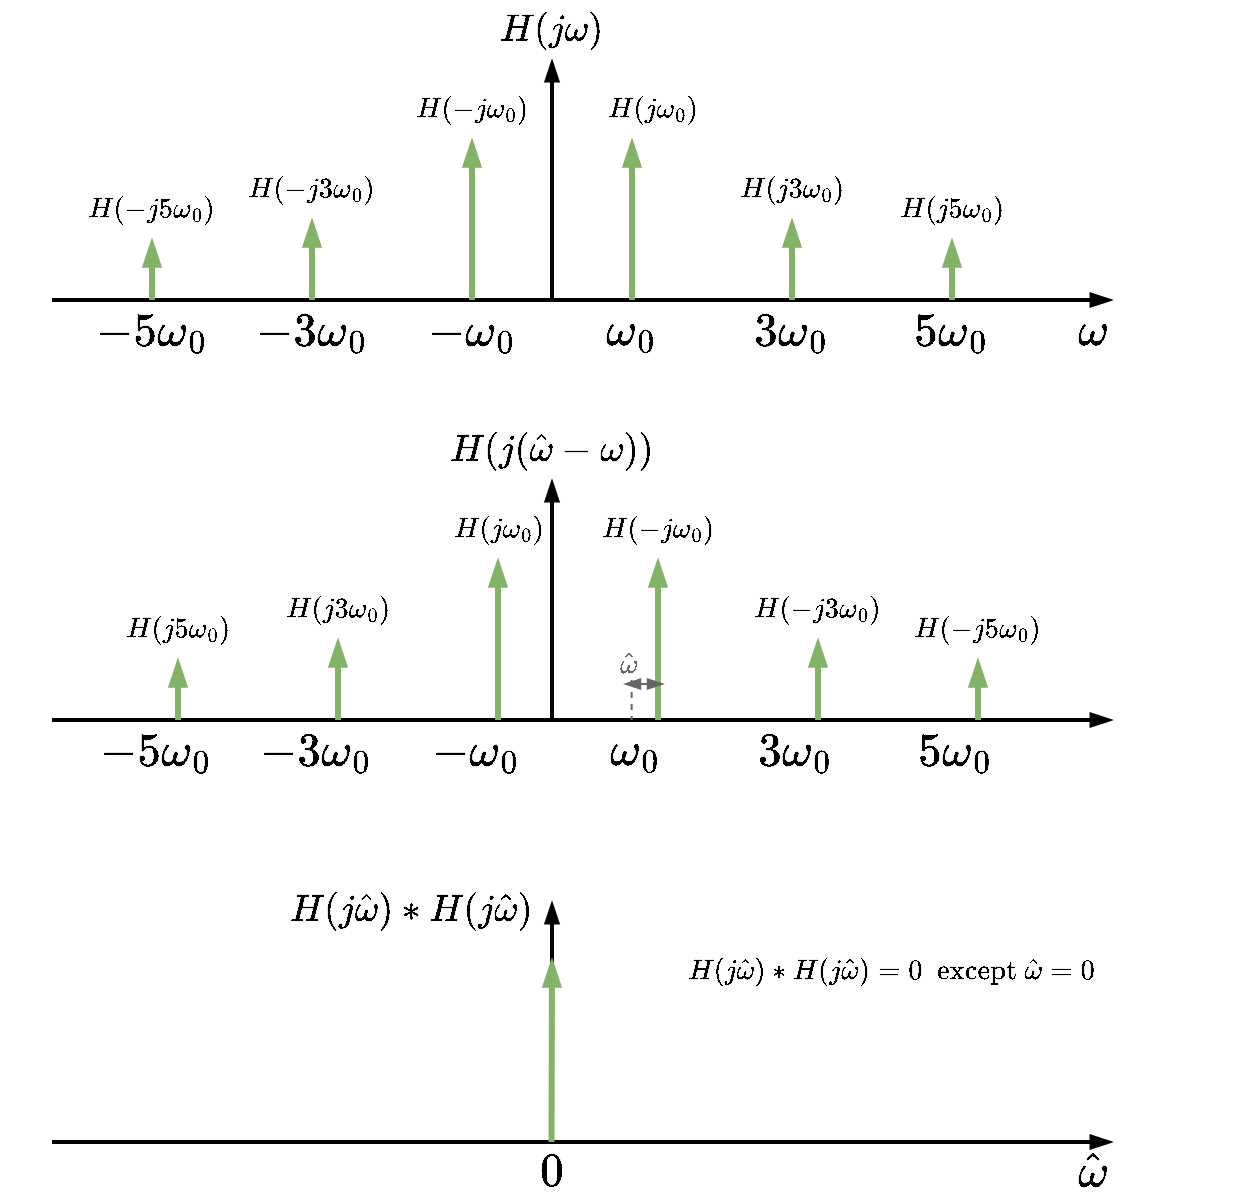 <mxfile version="24.7.10">
  <diagram name="Page-1" id="w9Zklycr6OBbDQVJox4Q">
    <mxGraphModel dx="739" dy="516" grid="1" gridSize="10" guides="1" tooltips="1" connect="1" arrows="1" fold="1" page="1" pageScale="1" pageWidth="850" pageHeight="1100" math="1" shadow="0">
      <root>
        <mxCell id="0" />
        <mxCell id="1" parent="0" />
        <mxCell id="v59lE5m38w-6tQlt8g3H-1" value="" style="endArrow=blockThin;html=1;rounded=0;strokeWidth=2;endFill=1;" edge="1" parent="1">
          <mxGeometry width="50" height="50" relative="1" as="geometry">
            <mxPoint x="70" y="240" as="sourcePoint" />
            <mxPoint x="600" y="240" as="targetPoint" />
          </mxGeometry>
        </mxCell>
        <mxCell id="v59lE5m38w-6tQlt8g3H-2" value="" style="endArrow=blockThin;html=1;rounded=0;endFill=1;strokeWidth=2;" edge="1" parent="1">
          <mxGeometry width="50" height="50" relative="1" as="geometry">
            <mxPoint x="320" y="240" as="sourcePoint" />
            <mxPoint x="320" y="120" as="targetPoint" />
          </mxGeometry>
        </mxCell>
        <mxCell id="v59lE5m38w-6tQlt8g3H-3" value="" style="endArrow=blockThin;html=1;rounded=0;endFill=1;strokeWidth=3;fillColor=#d5e8d4;strokeColor=#82b366;" edge="1" parent="1">
          <mxGeometry width="50" height="50" relative="1" as="geometry">
            <mxPoint x="360" y="240" as="sourcePoint" />
            <mxPoint x="360" y="160" as="targetPoint" />
          </mxGeometry>
        </mxCell>
        <mxCell id="v59lE5m38w-6tQlt8g3H-4" value="" style="endArrow=blockThin;html=1;rounded=0;endFill=1;strokeWidth=3;fillColor=#d5e8d4;strokeColor=#82b366;" edge="1" parent="1">
          <mxGeometry width="50" height="50" relative="1" as="geometry">
            <mxPoint x="440" y="240" as="sourcePoint" />
            <mxPoint x="440" y="200" as="targetPoint" />
          </mxGeometry>
        </mxCell>
        <mxCell id="v59lE5m38w-6tQlt8g3H-5" value="" style="endArrow=blockThin;html=1;rounded=0;endFill=1;strokeWidth=3;fillColor=#d5e8d4;strokeColor=#82b366;" edge="1" parent="1">
          <mxGeometry width="50" height="50" relative="1" as="geometry">
            <mxPoint x="520" y="240" as="sourcePoint" />
            <mxPoint x="520" y="210" as="targetPoint" />
          </mxGeometry>
        </mxCell>
        <mxCell id="v59lE5m38w-6tQlt8g3H-6" value="" style="endArrow=blockThin;html=1;rounded=0;endFill=1;strokeWidth=3;fillColor=#d5e8d4;strokeColor=#82b366;" edge="1" parent="1">
          <mxGeometry width="50" height="50" relative="1" as="geometry">
            <mxPoint x="280.0" y="240" as="sourcePoint" />
            <mxPoint x="280.0" y="160" as="targetPoint" />
          </mxGeometry>
        </mxCell>
        <mxCell id="v59lE5m38w-6tQlt8g3H-7" value="" style="endArrow=blockThin;html=1;rounded=0;endFill=1;strokeWidth=3;fillColor=#d5e8d4;strokeColor=#82b366;" edge="1" parent="1">
          <mxGeometry width="50" height="50" relative="1" as="geometry">
            <mxPoint x="200.0" y="240" as="sourcePoint" />
            <mxPoint x="200.0" y="200" as="targetPoint" />
          </mxGeometry>
        </mxCell>
        <mxCell id="v59lE5m38w-6tQlt8g3H-8" value="" style="endArrow=blockThin;html=1;rounded=0;endFill=1;strokeWidth=3;fillColor=#d5e8d4;strokeColor=#82b366;" edge="1" parent="1">
          <mxGeometry width="50" height="50" relative="1" as="geometry">
            <mxPoint x="120.0" y="240" as="sourcePoint" />
            <mxPoint x="120.0" y="210" as="targetPoint" />
          </mxGeometry>
        </mxCell>
        <mxCell id="v59lE5m38w-6tQlt8g3H-9" value="&lt;font style=&quot;font-size: 20px;&quot;&gt;$$\omega$$&lt;/font&gt;" style="text;html=1;align=center;verticalAlign=middle;whiteSpace=wrap;rounded=0;" vertex="1" parent="1">
          <mxGeometry x="560" y="240" width="60" height="30" as="geometry" />
        </mxCell>
        <mxCell id="v59lE5m38w-6tQlt8g3H-10" value="&lt;font style=&quot;font-size: 12px;&quot;&gt;$$H(j\omega_0)$$&lt;/font&gt;" style="text;html=1;align=center;verticalAlign=middle;whiteSpace=wrap;rounded=0;" vertex="1" parent="1">
          <mxGeometry x="340" y="130" width="60" height="30" as="geometry" />
        </mxCell>
        <mxCell id="v59lE5m38w-6tQlt8g3H-11" value="&lt;font style=&quot;font-size: 20px;&quot;&gt;$$\omega_0$$&lt;/font&gt;" style="text;html=1;align=center;verticalAlign=middle;whiteSpace=wrap;rounded=0;" vertex="1" parent="1">
          <mxGeometry x="330" y="240" width="60" height="30" as="geometry" />
        </mxCell>
        <mxCell id="v59lE5m38w-6tQlt8g3H-12" value="&lt;font style=&quot;font-size: 20px;&quot;&gt;$$3\omega_0$$&lt;/font&gt;" style="text;html=1;align=center;verticalAlign=middle;whiteSpace=wrap;rounded=0;" vertex="1" parent="1">
          <mxGeometry x="410" y="240" width="60" height="30" as="geometry" />
        </mxCell>
        <mxCell id="v59lE5m38w-6tQlt8g3H-13" value="&lt;font style=&quot;font-size: 20px;&quot;&gt;$$5\omega_0$$&lt;/font&gt;" style="text;html=1;align=center;verticalAlign=middle;whiteSpace=wrap;rounded=0;" vertex="1" parent="1">
          <mxGeometry x="490" y="240" width="60" height="30" as="geometry" />
        </mxCell>
        <mxCell id="v59lE5m38w-6tQlt8g3H-14" value="&lt;font style=&quot;font-size: 20px;&quot;&gt;$$-\omega_0$$&lt;/font&gt;" style="text;html=1;align=center;verticalAlign=middle;whiteSpace=wrap;rounded=0;" vertex="1" parent="1">
          <mxGeometry x="250" y="240" width="60" height="30" as="geometry" />
        </mxCell>
        <mxCell id="v59lE5m38w-6tQlt8g3H-15" value="&lt;font style=&quot;font-size: 20px;&quot;&gt;$$-3\omega_0$$&lt;/font&gt;" style="text;html=1;align=center;verticalAlign=middle;whiteSpace=wrap;rounded=0;" vertex="1" parent="1">
          <mxGeometry x="170" y="240" width="60" height="30" as="geometry" />
        </mxCell>
        <mxCell id="v59lE5m38w-6tQlt8g3H-16" value="&lt;font style=&quot;font-size: 20px;&quot;&gt;$$-5\omega_0$$&lt;/font&gt;" style="text;html=1;align=center;verticalAlign=middle;whiteSpace=wrap;rounded=0;" vertex="1" parent="1">
          <mxGeometry x="90" y="240" width="60" height="30" as="geometry" />
        </mxCell>
        <mxCell id="v59lE5m38w-6tQlt8g3H-17" value="&lt;font style=&quot;font-size: 12px;&quot;&gt;$$H(j3\omega_0)$$&lt;/font&gt;" style="text;html=1;align=center;verticalAlign=middle;whiteSpace=wrap;rounded=0;" vertex="1" parent="1">
          <mxGeometry x="410" y="170" width="60" height="30" as="geometry" />
        </mxCell>
        <mxCell id="v59lE5m38w-6tQlt8g3H-18" value="&lt;font style=&quot;font-size: 12px;&quot;&gt;$$H(j5\omega_0)$$&lt;/font&gt;" style="text;html=1;align=center;verticalAlign=middle;whiteSpace=wrap;rounded=0;" vertex="1" parent="1">
          <mxGeometry x="490" y="180" width="60" height="30" as="geometry" />
        </mxCell>
        <mxCell id="v59lE5m38w-6tQlt8g3H-19" value="&lt;font style=&quot;font-size: 12px;&quot;&gt;$$H(-j\omega_0)$$&lt;/font&gt;" style="text;html=1;align=center;verticalAlign=middle;whiteSpace=wrap;rounded=0;" vertex="1" parent="1">
          <mxGeometry x="250" y="130" width="60" height="30" as="geometry" />
        </mxCell>
        <mxCell id="v59lE5m38w-6tQlt8g3H-20" value="&lt;font style=&quot;font-size: 12px;&quot;&gt;$$H(-j3\omega_0)$$&lt;/font&gt;" style="text;html=1;align=center;verticalAlign=middle;whiteSpace=wrap;rounded=0;" vertex="1" parent="1">
          <mxGeometry x="170" y="170" width="60" height="30" as="geometry" />
        </mxCell>
        <mxCell id="v59lE5m38w-6tQlt8g3H-21" value="&lt;font style=&quot;font-size: 12px;&quot;&gt;$$H(-j5\omega_0)$$&lt;/font&gt;" style="text;html=1;align=center;verticalAlign=middle;whiteSpace=wrap;rounded=0;" vertex="1" parent="1">
          <mxGeometry x="90" y="180" width="60" height="30" as="geometry" />
        </mxCell>
        <mxCell id="v59lE5m38w-6tQlt8g3H-22" value="&lt;font style=&quot;font-size: 16px;&quot;&gt;$$H(j\omega)$$&lt;/font&gt;" style="text;html=1;align=center;verticalAlign=middle;whiteSpace=wrap;rounded=0;" vertex="1" parent="1">
          <mxGeometry x="290" y="90" width="60" height="30" as="geometry" />
        </mxCell>
        <mxCell id="v59lE5m38w-6tQlt8g3H-23" value="" style="endArrow=blockThin;html=1;rounded=0;strokeWidth=2;endFill=1;" edge="1" parent="1">
          <mxGeometry width="50" height="50" relative="1" as="geometry">
            <mxPoint x="70" y="450" as="sourcePoint" />
            <mxPoint x="600" y="450" as="targetPoint" />
          </mxGeometry>
        </mxCell>
        <mxCell id="v59lE5m38w-6tQlt8g3H-24" value="" style="endArrow=blockThin;html=1;rounded=0;endFill=1;strokeWidth=2;" edge="1" parent="1">
          <mxGeometry width="50" height="50" relative="1" as="geometry">
            <mxPoint x="320" y="450" as="sourcePoint" />
            <mxPoint x="320" y="330" as="targetPoint" />
          </mxGeometry>
        </mxCell>
        <mxCell id="v59lE5m38w-6tQlt8g3H-25" value="" style="endArrow=blockThin;html=1;rounded=0;endFill=1;strokeWidth=3;fillColor=#d5e8d4;strokeColor=#82b366;" edge="1" parent="1">
          <mxGeometry width="50" height="50" relative="1" as="geometry">
            <mxPoint x="373" y="450" as="sourcePoint" />
            <mxPoint x="373" y="370" as="targetPoint" />
          </mxGeometry>
        </mxCell>
        <mxCell id="v59lE5m38w-6tQlt8g3H-26" value="" style="endArrow=blockThin;html=1;rounded=0;endFill=1;strokeWidth=3;fillColor=#d5e8d4;strokeColor=#82b366;" edge="1" parent="1">
          <mxGeometry width="50" height="50" relative="1" as="geometry">
            <mxPoint x="453" y="450" as="sourcePoint" />
            <mxPoint x="453" y="410" as="targetPoint" />
          </mxGeometry>
        </mxCell>
        <mxCell id="v59lE5m38w-6tQlt8g3H-27" value="" style="endArrow=blockThin;html=1;rounded=0;endFill=1;strokeWidth=3;fillColor=#d5e8d4;strokeColor=#82b366;" edge="1" parent="1">
          <mxGeometry width="50" height="50" relative="1" as="geometry">
            <mxPoint x="533" y="450" as="sourcePoint" />
            <mxPoint x="533" y="420" as="targetPoint" />
          </mxGeometry>
        </mxCell>
        <mxCell id="v59lE5m38w-6tQlt8g3H-28" value="" style="endArrow=blockThin;html=1;rounded=0;endFill=1;strokeWidth=3;fillColor=#d5e8d4;strokeColor=#82b366;" edge="1" parent="1">
          <mxGeometry width="50" height="50" relative="1" as="geometry">
            <mxPoint x="293.0" y="450" as="sourcePoint" />
            <mxPoint x="293.0" y="370" as="targetPoint" />
          </mxGeometry>
        </mxCell>
        <mxCell id="v59lE5m38w-6tQlt8g3H-29" value="" style="endArrow=blockThin;html=1;rounded=0;endFill=1;strokeWidth=3;fillColor=#d5e8d4;strokeColor=#82b366;" edge="1" parent="1">
          <mxGeometry width="50" height="50" relative="1" as="geometry">
            <mxPoint x="213.0" y="450" as="sourcePoint" />
            <mxPoint x="213.0" y="410" as="targetPoint" />
          </mxGeometry>
        </mxCell>
        <mxCell id="v59lE5m38w-6tQlt8g3H-30" value="" style="endArrow=blockThin;html=1;rounded=0;endFill=1;strokeWidth=3;fillColor=#d5e8d4;strokeColor=#82b366;" edge="1" parent="1">
          <mxGeometry width="50" height="50" relative="1" as="geometry">
            <mxPoint x="133.0" y="450" as="sourcePoint" />
            <mxPoint x="133.0" y="420" as="targetPoint" />
          </mxGeometry>
        </mxCell>
        <mxCell id="v59lE5m38w-6tQlt8g3H-31" value="&lt;font style=&quot;font-size: 12px;&quot;&gt;$$H(j\omega_0)$$&lt;/font&gt;" style="text;html=1;align=center;verticalAlign=middle;whiteSpace=wrap;rounded=0;" vertex="1" parent="1">
          <mxGeometry x="263" y="340" width="60" height="30" as="geometry" />
        </mxCell>
        <mxCell id="v59lE5m38w-6tQlt8g3H-32" value="&lt;font style=&quot;font-size: 20px;&quot;&gt;$$\omega_0$$&lt;/font&gt;" style="text;html=1;align=center;verticalAlign=middle;whiteSpace=wrap;rounded=0;" vertex="1" parent="1">
          <mxGeometry x="332" y="450" width="60" height="30" as="geometry" />
        </mxCell>
        <mxCell id="v59lE5m38w-6tQlt8g3H-33" value="&lt;font style=&quot;font-size: 20px;&quot;&gt;$$3\omega_0$$&lt;/font&gt;" style="text;html=1;align=center;verticalAlign=middle;whiteSpace=wrap;rounded=0;" vertex="1" parent="1">
          <mxGeometry x="412" y="450" width="60" height="30" as="geometry" />
        </mxCell>
        <mxCell id="v59lE5m38w-6tQlt8g3H-34" value="&lt;font style=&quot;font-size: 20px;&quot;&gt;$$5\omega_0$$&lt;/font&gt;" style="text;html=1;align=center;verticalAlign=middle;whiteSpace=wrap;rounded=0;" vertex="1" parent="1">
          <mxGeometry x="492" y="450" width="60" height="30" as="geometry" />
        </mxCell>
        <mxCell id="v59lE5m38w-6tQlt8g3H-35" value="&lt;font style=&quot;font-size: 20px;&quot;&gt;$$-\omega_0$$&lt;/font&gt;" style="text;html=1;align=center;verticalAlign=middle;whiteSpace=wrap;rounded=0;" vertex="1" parent="1">
          <mxGeometry x="252" y="450" width="60" height="30" as="geometry" />
        </mxCell>
        <mxCell id="v59lE5m38w-6tQlt8g3H-36" value="&lt;font style=&quot;font-size: 20px;&quot;&gt;$$-3\omega_0$$&lt;/font&gt;" style="text;html=1;align=center;verticalAlign=middle;whiteSpace=wrap;rounded=0;" vertex="1" parent="1">
          <mxGeometry x="172" y="450" width="60" height="30" as="geometry" />
        </mxCell>
        <mxCell id="v59lE5m38w-6tQlt8g3H-37" value="&lt;font style=&quot;font-size: 20px;&quot;&gt;$$-5\omega_0$$&lt;/font&gt;" style="text;html=1;align=center;verticalAlign=middle;whiteSpace=wrap;rounded=0;" vertex="1" parent="1">
          <mxGeometry x="92" y="450" width="60" height="30" as="geometry" />
        </mxCell>
        <mxCell id="v59lE5m38w-6tQlt8g3H-38" value="&lt;font style=&quot;font-size: 12px;&quot;&gt;$$H(j3\omega_0)$$&lt;/font&gt;" style="text;html=1;align=center;verticalAlign=middle;whiteSpace=wrap;rounded=0;" vertex="1" parent="1">
          <mxGeometry x="183" y="380" width="60" height="30" as="geometry" />
        </mxCell>
        <mxCell id="v59lE5m38w-6tQlt8g3H-39" value="&lt;font style=&quot;font-size: 12px;&quot;&gt;$$H(j5\omega_0)$$&lt;/font&gt;" style="text;html=1;align=center;verticalAlign=middle;whiteSpace=wrap;rounded=0;" vertex="1" parent="1">
          <mxGeometry x="103" y="390" width="60" height="30" as="geometry" />
        </mxCell>
        <mxCell id="v59lE5m38w-6tQlt8g3H-40" value="&lt;font style=&quot;font-size: 12px;&quot;&gt;$$H(-j\omega_0)$$&lt;/font&gt;" style="text;html=1;align=center;verticalAlign=middle;whiteSpace=wrap;rounded=0;" vertex="1" parent="1">
          <mxGeometry x="343" y="340" width="60" height="30" as="geometry" />
        </mxCell>
        <mxCell id="v59lE5m38w-6tQlt8g3H-41" value="&lt;font style=&quot;font-size: 12px;&quot;&gt;$$H(-j3\omega_0)$$&lt;/font&gt;" style="text;html=1;align=center;verticalAlign=middle;whiteSpace=wrap;rounded=0;" vertex="1" parent="1">
          <mxGeometry x="423" y="380" width="60" height="30" as="geometry" />
        </mxCell>
        <mxCell id="v59lE5m38w-6tQlt8g3H-42" value="&lt;font style=&quot;font-size: 12px;&quot;&gt;$$H(-j5\omega_0)$$&lt;/font&gt;" style="text;html=1;align=center;verticalAlign=middle;whiteSpace=wrap;rounded=0;" vertex="1" parent="1">
          <mxGeometry x="503" y="390" width="60" height="30" as="geometry" />
        </mxCell>
        <mxCell id="v59lE5m38w-6tQlt8g3H-43" value="&lt;font style=&quot;font-size: 16px;&quot;&gt;$$H(j(\hat{ \omega}-\omega))$$&lt;/font&gt;" style="text;html=1;align=center;verticalAlign=middle;whiteSpace=wrap;rounded=0;" vertex="1" parent="1">
          <mxGeometry x="290" y="300" width="60" height="30" as="geometry" />
        </mxCell>
        <mxCell id="v59lE5m38w-6tQlt8g3H-46" value="" style="endArrow=none;html=1;rounded=0;dashed=1;strokeColor=#666666;" edge="1" parent="1">
          <mxGeometry width="50" height="50" relative="1" as="geometry">
            <mxPoint x="359.83" y="430" as="sourcePoint" />
            <mxPoint x="359.83" y="450" as="targetPoint" />
          </mxGeometry>
        </mxCell>
        <mxCell id="v59lE5m38w-6tQlt8g3H-47" value="" style="endArrow=blockThin;html=1;rounded=0;strokeColor=#666666;endFill=1;startArrow=blockThin;startFill=1;" edge="1" parent="1">
          <mxGeometry width="50" height="50" relative="1" as="geometry">
            <mxPoint x="356" y="432" as="sourcePoint" />
            <mxPoint x="376" y="432" as="targetPoint" />
          </mxGeometry>
        </mxCell>
        <mxCell id="v59lE5m38w-6tQlt8g3H-49" value="&lt;font color=&quot;#666666&quot;&gt;$$\hat{ \omega}$$&lt;/font&gt;" style="text;html=1;align=center;verticalAlign=middle;whiteSpace=wrap;rounded=0;" vertex="1" parent="1">
          <mxGeometry x="328" y="407" width="60" height="30" as="geometry" />
        </mxCell>
        <mxCell id="v59lE5m38w-6tQlt8g3H-74" value="" style="endArrow=blockThin;html=1;rounded=0;strokeWidth=2;endFill=1;" edge="1" parent="1">
          <mxGeometry width="50" height="50" relative="1" as="geometry">
            <mxPoint x="70" y="661" as="sourcePoint" />
            <mxPoint x="600" y="661" as="targetPoint" />
          </mxGeometry>
        </mxCell>
        <mxCell id="v59lE5m38w-6tQlt8g3H-75" value="" style="endArrow=blockThin;html=1;rounded=0;endFill=1;strokeWidth=2;" edge="1" parent="1">
          <mxGeometry width="50" height="50" relative="1" as="geometry">
            <mxPoint x="320" y="661" as="sourcePoint" />
            <mxPoint x="320" y="541" as="targetPoint" />
          </mxGeometry>
        </mxCell>
        <mxCell id="v59lE5m38w-6tQlt8g3H-76" value="" style="endArrow=blockThin;html=1;rounded=0;endFill=1;strokeWidth=3;fillColor=#d5e8d4;strokeColor=#82b366;" edge="1" parent="1">
          <mxGeometry width="50" height="50" relative="1" as="geometry">
            <mxPoint x="319.76" y="661" as="sourcePoint" />
            <mxPoint x="320" y="570" as="targetPoint" />
          </mxGeometry>
        </mxCell>
        <mxCell id="v59lE5m38w-6tQlt8g3H-82" value="&lt;font style=&quot;font-size: 20px;&quot;&gt;$$\hat{\omega}$$&lt;/font&gt;" style="text;html=1;align=center;verticalAlign=middle;whiteSpace=wrap;rounded=0;" vertex="1" parent="1">
          <mxGeometry x="560" y="661" width="60" height="30" as="geometry" />
        </mxCell>
        <mxCell id="v59lE5m38w-6tQlt8g3H-95" value="&lt;font style=&quot;font-size: 16px;&quot;&gt;$$H(j\hat{\omega})*H(j\hat{\omega})$$&lt;/font&gt;" style="text;html=1;align=center;verticalAlign=middle;whiteSpace=wrap;rounded=0;" vertex="1" parent="1">
          <mxGeometry x="220" y="530" width="60" height="30" as="geometry" />
        </mxCell>
        <mxCell id="v59lE5m38w-6tQlt8g3H-98" value="$$H(j\hat{\omega})*H(j\hat{\omega})=0\space\space \text{except} \space \hat{ \omega}=0$$" style="text;html=1;align=center;verticalAlign=middle;whiteSpace=wrap;rounded=0;" vertex="1" parent="1">
          <mxGeometry x="460" y="560" width="60" height="30" as="geometry" />
        </mxCell>
        <mxCell id="v59lE5m38w-6tQlt8g3H-102" value="&lt;font style=&quot;font-size: 20px;&quot;&gt;$$0$$&lt;/font&gt;" style="text;html=1;align=center;verticalAlign=middle;whiteSpace=wrap;rounded=0;" vertex="1" parent="1">
          <mxGeometry x="290" y="660" width="60" height="30" as="geometry" />
        </mxCell>
      </root>
    </mxGraphModel>
  </diagram>
</mxfile>
